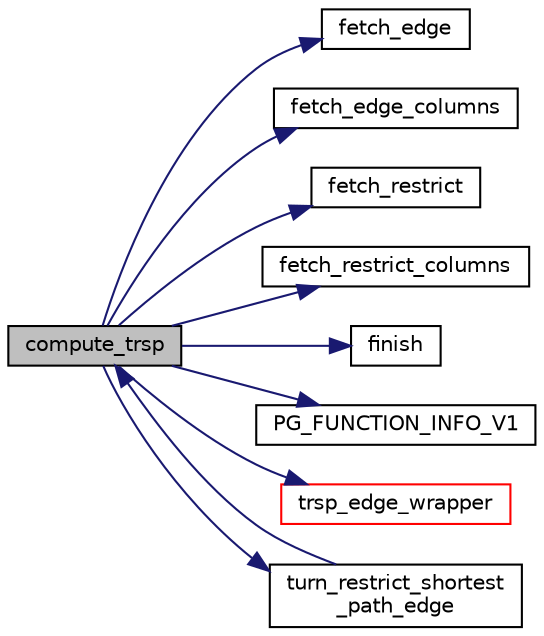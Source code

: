 digraph "compute_trsp"
{
  edge [fontname="Helvetica",fontsize="10",labelfontname="Helvetica",labelfontsize="10"];
  node [fontname="Helvetica",fontsize="10",shape=record];
  rankdir="LR";
  Node0 [label="compute_trsp",height=0.2,width=0.4,color="black", fillcolor="grey75", style="filled", fontcolor="black"];
  Node0 -> Node1 [color="midnightblue",fontsize="10",style="solid",fontname="Helvetica"];
  Node1 [label="fetch_edge",height=0.2,width=0.4,color="black", fillcolor="white", style="filled",URL="$trsp_8c.html#abcd007a7a8d5408a84f9572afc0b13a0"];
  Node0 -> Node2 [color="midnightblue",fontsize="10",style="solid",fontname="Helvetica"];
  Node2 [label="fetch_edge_columns",height=0.2,width=0.4,color="black", fillcolor="white", style="filled",URL="$trsp_8c.html#aa2255175b96837aebe5f2a28b57f72a7"];
  Node0 -> Node3 [color="midnightblue",fontsize="10",style="solid",fontname="Helvetica"];
  Node3 [label="fetch_restrict",height=0.2,width=0.4,color="black", fillcolor="white", style="filled",URL="$trsp_8c.html#a08bb74b6255b8a583fd953d6995723df"];
  Node0 -> Node4 [color="midnightblue",fontsize="10",style="solid",fontname="Helvetica"];
  Node4 [label="fetch_restrict_columns",height=0.2,width=0.4,color="black", fillcolor="white", style="filled",URL="$trsp_8c.html#a7623760f545a367335141630d9e715ac"];
  Node0 -> Node5 [color="midnightblue",fontsize="10",style="solid",fontname="Helvetica"];
  Node5 [label="finish",height=0.2,width=0.4,color="black", fillcolor="white", style="filled",URL="$trsp_8c.html#adbf69d62298e4d47f81c749cebaad544"];
  Node0 -> Node6 [color="midnightblue",fontsize="10",style="solid",fontname="Helvetica"];
  Node6 [label="PG_FUNCTION_INFO_V1",height=0.2,width=0.4,color="black", fillcolor="white", style="filled",URL="$trsp_8c.html#adec7d5d9673f61fbf743dfec8a6ca581"];
  Node0 -> Node7 [color="midnightblue",fontsize="10",style="solid",fontname="Helvetica"];
  Node7 [label="trsp_edge_wrapper",height=0.2,width=0.4,color="red", fillcolor="white", style="filled",URL="$trsp__core_8cpp.html#a9936d9f5cc903264889dd89eb99b219d"];
  Node0 -> Node20 [color="midnightblue",fontsize="10",style="solid",fontname="Helvetica"];
  Node20 [label="turn_restrict_shortest\l_path_edge",height=0.2,width=0.4,color="black", fillcolor="white", style="filled",URL="$trsp_8c.html#a938bf6c15c229413b975362c1bc510ce"];
  Node20 -> Node0 [color="midnightblue",fontsize="10",style="solid",fontname="Helvetica"];
}
